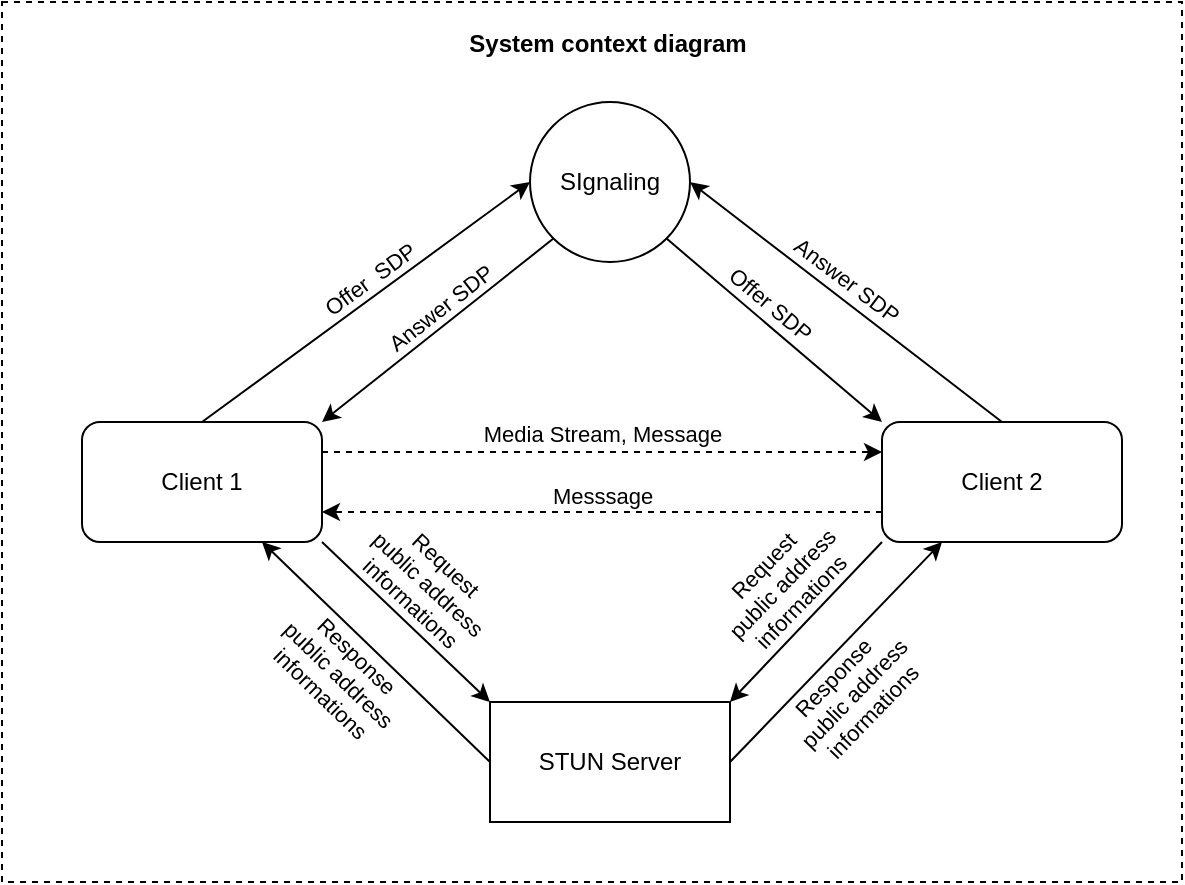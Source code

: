 <mxfile version="23.1.7" type="github">
  <diagram name="Page-1" id="WezAEtXKhN4BCfQOMhAn">
    <mxGraphModel dx="955" dy="528" grid="1" gridSize="10" guides="1" tooltips="1" connect="1" arrows="1" fold="1" page="1" pageScale="1" pageWidth="827" pageHeight="1169" math="0" shadow="0">
      <root>
        <mxCell id="0" />
        <mxCell id="1" parent="0" />
        <mxCell id="N6z_EyflZCPcKUbQWG7i-31" value="" style="rounded=0;whiteSpace=wrap;html=1;dashed=1;verticalAlign=middle;" vertex="1" parent="1">
          <mxGeometry x="110" y="60" width="590" height="440" as="geometry" />
        </mxCell>
        <mxCell id="N6z_EyflZCPcKUbQWG7i-32" value="&lt;b&gt;System context diagram&lt;/b&gt;" style="rounded=0;whiteSpace=wrap;html=1;strokeColor=none;labelPosition=center;verticalLabelPosition=top;align=center;verticalAlign=bottom;" vertex="1" parent="1">
          <mxGeometry x="328" y="90" width="170" height="60" as="geometry" />
        </mxCell>
        <mxCell id="N6z_EyflZCPcKUbQWG7i-8" style="rounded=0;orthogonalLoop=1;jettySize=auto;html=1;exitX=0;exitY=1;exitDx=0;exitDy=0;entryX=1;entryY=0;entryDx=0;entryDy=0;" edge="1" parent="1" source="N6z_EyflZCPcKUbQWG7i-2" target="N6z_EyflZCPcKUbQWG7i-5">
          <mxGeometry relative="1" as="geometry" />
        </mxCell>
        <mxCell id="N6z_EyflZCPcKUbQWG7i-20" value="Answer SDP" style="edgeLabel;html=1;align=center;verticalAlign=middle;resizable=0;points=[];rotation=322;" vertex="1" connectable="0" parent="N6z_EyflZCPcKUbQWG7i-8">
          <mxGeometry x="-0.108" y="-8" relative="1" as="geometry">
            <mxPoint as="offset" />
          </mxGeometry>
        </mxCell>
        <mxCell id="N6z_EyflZCPcKUbQWG7i-11" style="rounded=0;orthogonalLoop=1;jettySize=auto;html=1;exitX=1;exitY=1;exitDx=0;exitDy=0;entryX=0;entryY=0;entryDx=0;entryDy=0;" edge="1" parent="1" source="N6z_EyflZCPcKUbQWG7i-2" target="N6z_EyflZCPcKUbQWG7i-6">
          <mxGeometry relative="1" as="geometry" />
        </mxCell>
        <mxCell id="N6z_EyflZCPcKUbQWG7i-21" value="Offer SDP" style="edgeLabel;html=1;align=center;verticalAlign=middle;resizable=0;points=[];rotation=40;" vertex="1" connectable="0" parent="N6z_EyflZCPcKUbQWG7i-11">
          <mxGeometry x="-0.146" y="9" relative="1" as="geometry">
            <mxPoint as="offset" />
          </mxGeometry>
        </mxCell>
        <mxCell id="N6z_EyflZCPcKUbQWG7i-2" value="SIgnaling" style="ellipse;whiteSpace=wrap;html=1;aspect=fixed;" vertex="1" parent="1">
          <mxGeometry x="374" y="110" width="80" height="80" as="geometry" />
        </mxCell>
        <mxCell id="N6z_EyflZCPcKUbQWG7i-15" style="rounded=0;orthogonalLoop=1;jettySize=auto;html=1;exitX=1;exitY=0.5;exitDx=0;exitDy=0;entryX=0.25;entryY=1;entryDx=0;entryDy=0;" edge="1" parent="1" source="N6z_EyflZCPcKUbQWG7i-4" target="N6z_EyflZCPcKUbQWG7i-6">
          <mxGeometry relative="1" as="geometry" />
        </mxCell>
        <mxCell id="N6z_EyflZCPcKUbQWG7i-26" value="Response&amp;nbsp;&lt;br&gt;public address&lt;br&gt;informations" style="edgeLabel;html=1;align=center;verticalAlign=middle;resizable=0;points=[];rotation=314;" vertex="1" connectable="0" parent="N6z_EyflZCPcKUbQWG7i-15">
          <mxGeometry x="-0.12" y="-21" relative="1" as="geometry">
            <mxPoint as="offset" />
          </mxGeometry>
        </mxCell>
        <mxCell id="N6z_EyflZCPcKUbQWG7i-4" value="STUN Server" style="rounded=0;whiteSpace=wrap;html=1;" vertex="1" parent="1">
          <mxGeometry x="354" y="410" width="120" height="60" as="geometry" />
        </mxCell>
        <mxCell id="N6z_EyflZCPcKUbQWG7i-7" style="rounded=0;orthogonalLoop=1;jettySize=auto;html=1;exitX=0.5;exitY=0;exitDx=0;exitDy=0;entryX=0;entryY=0.5;entryDx=0;entryDy=0;labelPosition=center;verticalLabelPosition=middle;align=center;verticalAlign=middle;horizontal=1;jumpStyle=none;" edge="1" parent="1" source="N6z_EyflZCPcKUbQWG7i-5" target="N6z_EyflZCPcKUbQWG7i-2">
          <mxGeometry relative="1" as="geometry" />
        </mxCell>
        <mxCell id="N6z_EyflZCPcKUbQWG7i-19" value="Offer&amp;nbsp; SDP" style="edgeLabel;html=1;align=center;verticalAlign=middle;resizable=0;points=[];rotation=324;" vertex="1" connectable="0" parent="N6z_EyflZCPcKUbQWG7i-7">
          <mxGeometry x="0.075" y="8" relative="1" as="geometry">
            <mxPoint as="offset" />
          </mxGeometry>
        </mxCell>
        <mxCell id="N6z_EyflZCPcKUbQWG7i-12" style="rounded=0;orthogonalLoop=1;jettySize=auto;html=1;exitX=1;exitY=1;exitDx=0;exitDy=0;entryX=0;entryY=0;entryDx=0;entryDy=0;" edge="1" parent="1" source="N6z_EyflZCPcKUbQWG7i-5" target="N6z_EyflZCPcKUbQWG7i-4">
          <mxGeometry relative="1" as="geometry" />
        </mxCell>
        <mxCell id="N6z_EyflZCPcKUbQWG7i-24" value="Request&lt;br&gt;public address&lt;br&gt;informations" style="edgeLabel;html=1;align=center;verticalAlign=middle;resizable=0;points=[];rotation=43;" vertex="1" connectable="0" parent="N6z_EyflZCPcKUbQWG7i-12">
          <mxGeometry x="-0.092" y="22" relative="1" as="geometry">
            <mxPoint as="offset" />
          </mxGeometry>
        </mxCell>
        <mxCell id="N6z_EyflZCPcKUbQWG7i-17" style="rounded=0;orthogonalLoop=1;jettySize=auto;html=1;exitX=1;exitY=0.25;exitDx=0;exitDy=0;entryX=0;entryY=0.25;entryDx=0;entryDy=0;dashed=1;" edge="1" parent="1" source="N6z_EyflZCPcKUbQWG7i-5" target="N6z_EyflZCPcKUbQWG7i-6">
          <mxGeometry relative="1" as="geometry" />
        </mxCell>
        <mxCell id="N6z_EyflZCPcKUbQWG7i-28" value="Media Stream, Message" style="edgeLabel;html=1;align=center;verticalAlign=middle;resizable=0;points=[];" vertex="1" connectable="0" parent="N6z_EyflZCPcKUbQWG7i-17">
          <mxGeometry x="-0.172" y="9" relative="1" as="geometry">
            <mxPoint x="24" as="offset" />
          </mxGeometry>
        </mxCell>
        <mxCell id="N6z_EyflZCPcKUbQWG7i-5" value="Client 1" style="rounded=1;whiteSpace=wrap;html=1;" vertex="1" parent="1">
          <mxGeometry x="150" y="270" width="120" height="60" as="geometry" />
        </mxCell>
        <mxCell id="N6z_EyflZCPcKUbQWG7i-10" style="rounded=0;orthogonalLoop=1;jettySize=auto;html=1;exitX=0.5;exitY=0;exitDx=0;exitDy=0;entryX=1;entryY=0.5;entryDx=0;entryDy=0;" edge="1" parent="1" source="N6z_EyflZCPcKUbQWG7i-6" target="N6z_EyflZCPcKUbQWG7i-2">
          <mxGeometry relative="1" as="geometry" />
        </mxCell>
        <mxCell id="N6z_EyflZCPcKUbQWG7i-22" value="Answer SDP" style="edgeLabel;html=1;align=center;verticalAlign=middle;resizable=0;points=[];rotation=37;" vertex="1" connectable="0" parent="N6z_EyflZCPcKUbQWG7i-10">
          <mxGeometry x="0.068" y="-9" relative="1" as="geometry">
            <mxPoint as="offset" />
          </mxGeometry>
        </mxCell>
        <mxCell id="N6z_EyflZCPcKUbQWG7i-14" style="rounded=0;orthogonalLoop=1;jettySize=auto;html=1;exitX=0;exitY=1;exitDx=0;exitDy=0;entryX=1;entryY=0;entryDx=0;entryDy=0;" edge="1" parent="1" source="N6z_EyflZCPcKUbQWG7i-6" target="N6z_EyflZCPcKUbQWG7i-4">
          <mxGeometry relative="1" as="geometry" />
        </mxCell>
        <mxCell id="N6z_EyflZCPcKUbQWG7i-23" value="Request&lt;br&gt;public address&lt;br&gt;informations" style="edgeLabel;html=1;align=center;verticalAlign=middle;resizable=0;points=[];rotation=314;" vertex="1" connectable="0" parent="N6z_EyflZCPcKUbQWG7i-14">
          <mxGeometry x="0.093" y="-27" relative="1" as="geometry">
            <mxPoint x="11" y="-4" as="offset" />
          </mxGeometry>
        </mxCell>
        <mxCell id="N6z_EyflZCPcKUbQWG7i-18" style="rounded=0;orthogonalLoop=1;jettySize=auto;html=1;exitX=0;exitY=0.75;exitDx=0;exitDy=0;entryX=1;entryY=0.75;entryDx=0;entryDy=0;dashed=1;" edge="1" parent="1" source="N6z_EyflZCPcKUbQWG7i-6" target="N6z_EyflZCPcKUbQWG7i-5">
          <mxGeometry relative="1" as="geometry" />
        </mxCell>
        <mxCell id="N6z_EyflZCPcKUbQWG7i-30" value="Messsage" style="edgeLabel;html=1;align=center;verticalAlign=middle;resizable=0;points=[];" vertex="1" connectable="0" parent="N6z_EyflZCPcKUbQWG7i-18">
          <mxGeometry x="0.004" y="-8" relative="1" as="geometry">
            <mxPoint as="offset" />
          </mxGeometry>
        </mxCell>
        <mxCell id="N6z_EyflZCPcKUbQWG7i-6" value="Client 2" style="rounded=1;whiteSpace=wrap;html=1;" vertex="1" parent="1">
          <mxGeometry x="550" y="270" width="120" height="60" as="geometry" />
        </mxCell>
        <mxCell id="N6z_EyflZCPcKUbQWG7i-13" style="rounded=0;orthogonalLoop=1;jettySize=auto;html=1;exitX=0;exitY=0.5;exitDx=0;exitDy=0;entryX=0.75;entryY=1;entryDx=0;entryDy=0;" edge="1" parent="1" source="N6z_EyflZCPcKUbQWG7i-4" target="N6z_EyflZCPcKUbQWG7i-5">
          <mxGeometry relative="1" as="geometry" />
        </mxCell>
        <mxCell id="N6z_EyflZCPcKUbQWG7i-27" value="Response&lt;br&gt;public address&lt;br&gt;informations" style="edgeLabel;html=1;align=center;verticalAlign=middle;resizable=0;points=[];rotation=44;" vertex="1" connectable="0" parent="N6z_EyflZCPcKUbQWG7i-13">
          <mxGeometry x="0.081" y="21" relative="1" as="geometry">
            <mxPoint as="offset" />
          </mxGeometry>
        </mxCell>
      </root>
    </mxGraphModel>
  </diagram>
</mxfile>
